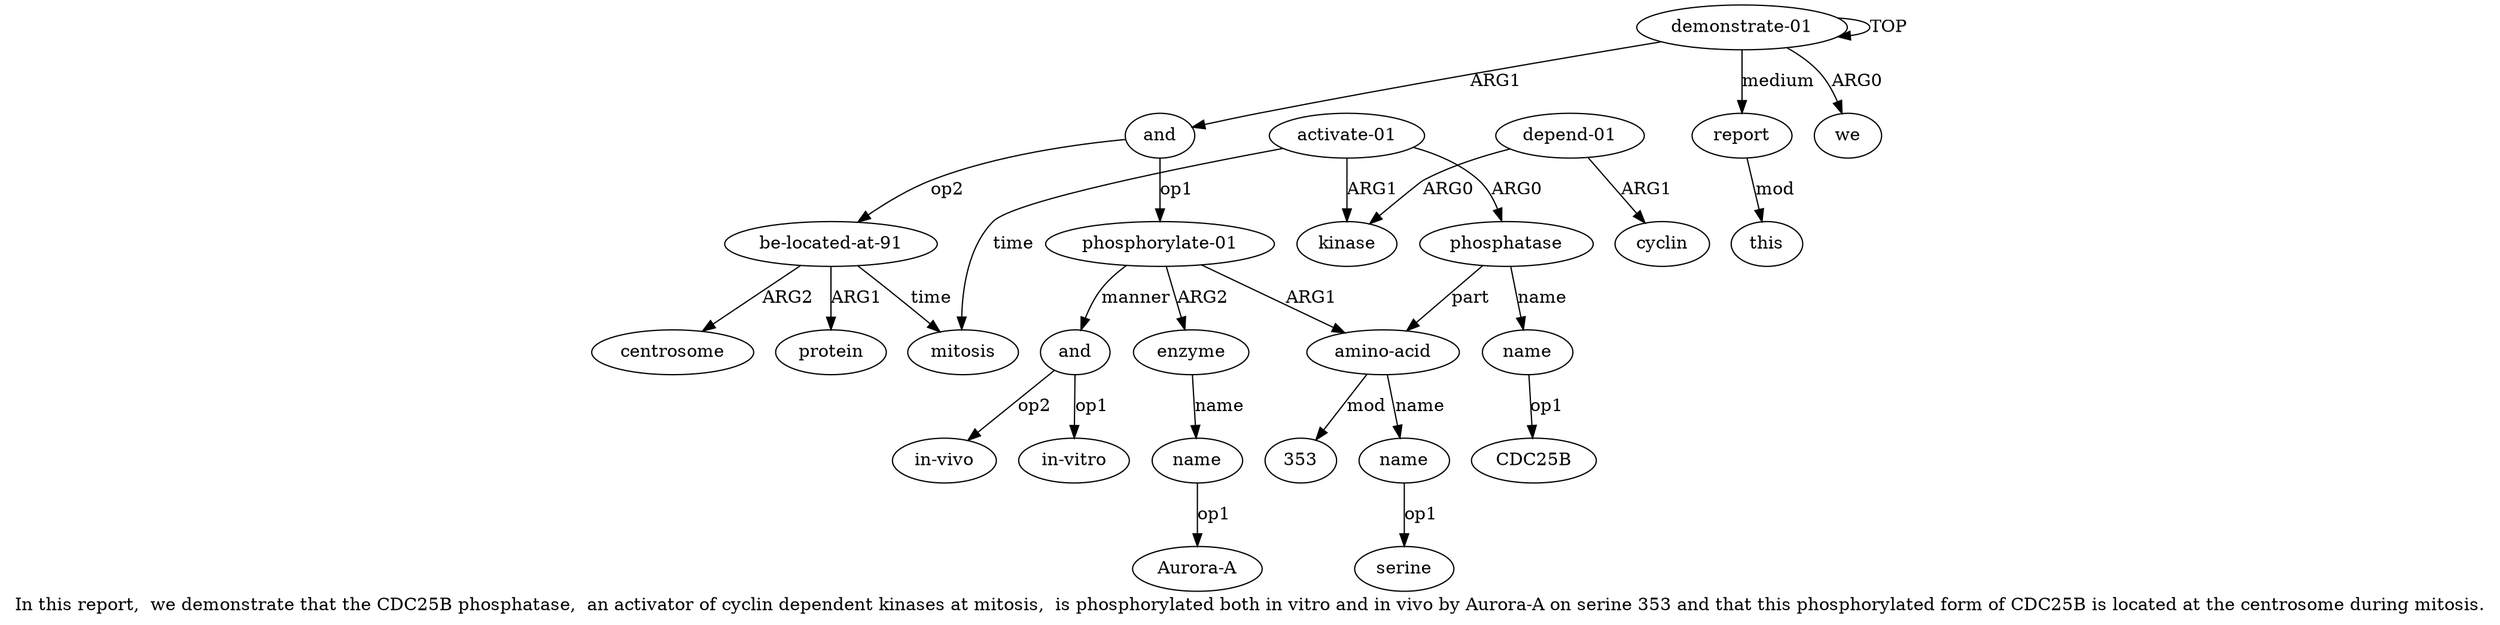 digraph  {
	graph [label="In this report,  we demonstrate that the CDC25B phosphatase,  an activator of cyclin dependent kinases at mitosis,  is phosphorylated \
both in vitro and in vivo by Aurora-A on serine 353 and that this phosphorylated form of CDC25B is located at the centrosome during \
mitosis."];
	node [label="\N"];
	a20	 [color=black,
		gold_ind=20,
		gold_label=centrosome,
		label=centrosome,
		test_ind=20,
		test_label=centrosome];
	a21	 [color=black,
		gold_ind=21,
		gold_label=report,
		label=report,
		test_ind=21,
		test_label=report];
	a22	 [color=black,
		gold_ind=22,
		gold_label=this,
		label=this,
		test_ind=22,
		test_label=this];
	a21 -> a22 [key=0,
	color=black,
	gold_label=mod,
	label=mod,
	test_label=mod];
"a5 serine" [color=black,
	gold_ind=-1,
	gold_label=serine,
	label=serine,
	test_ind=-1,
	test_label=serine];
"a4 353" [color=black,
	gold_ind=-1,
	gold_label=353,
	label=353,
	test_ind=-1,
	test_label=353];
"a14 Aurora-A" [color=black,
	gold_ind=-1,
	gold_label="Aurora-A",
	label="Aurora-A",
	test_ind=-1,
	test_label="Aurora-A"];
a15 [color=black,
	gold_ind=15,
	gold_label=and,
	label=and,
	test_ind=15,
	test_label=and];
a17 [color=black,
	gold_ind=17,
	gold_label="in-vivo",
	label="in-vivo",
	test_ind=17,
	test_label="in-vivo"];
a15 -> a17 [key=0,
color=black,
gold_label=op2,
label=op2,
test_label=op2];
a16 [color=black,
gold_ind=16,
gold_label="in-vitro",
label="in-vitro",
test_ind=16,
test_label="in-vitro"];
a15 -> a16 [key=0,
color=black,
gold_label=op1,
label=op1,
test_label=op1];
a14 [color=black,
gold_ind=14,
gold_label=name,
label=name,
test_ind=14,
test_label=name];
a14 -> "a14 Aurora-A" [key=0,
color=black,
gold_label=op1,
label=op1,
test_label=op1];
a11 [color=black,
gold_ind=11,
gold_label=cyclin,
label=cyclin,
test_ind=11,
test_label=cyclin];
a10 [color=black,
gold_ind=10,
gold_label="depend-01",
label="depend-01",
test_ind=10,
test_label="depend-01"];
a10 -> a11 [key=0,
color=black,
gold_label=ARG1,
label=ARG1,
test_label=ARG1];
a9 [color=black,
gold_ind=9,
gold_label=kinase,
label=kinase,
test_ind=9,
test_label=kinase];
a10 -> a9 [key=0,
color=black,
gold_label=ARG0,
label=ARG0,
test_label=ARG0];
a13 [color=black,
gold_ind=13,
gold_label=enzyme,
label=enzyme,
test_ind=13,
test_label=enzyme];
a13 -> a14 [key=0,
color=black,
gold_label=name,
label=name,
test_label=name];
a12 [color=black,
gold_ind=12,
gold_label=mitosis,
label=mitosis,
test_ind=12,
test_label=mitosis];
a19 [color=black,
gold_ind=19,
gold_label=protein,
label=protein,
test_ind=19,
test_label=protein];
a18 [color=black,
gold_ind=18,
gold_label="be-located-at-91",
label="be-located-at-91",
test_ind=18,
test_label="be-located-at-91"];
a18 -> a20 [key=0,
color=black,
gold_label=ARG2,
label=ARG2,
test_label=ARG2];
a18 -> a12 [key=0,
color=black,
gold_label=time,
label=time,
test_label=time];
a18 -> a19 [key=0,
color=black,
gold_label=ARG1,
label=ARG1,
test_label=ARG1];
a1 [color=black,
gold_ind=1,
gold_label=we,
label=we,
test_ind=1,
test_label=we];
a0 [color=black,
gold_ind=0,
gold_label="demonstrate-01",
label="demonstrate-01",
test_ind=0,
test_label="demonstrate-01"];
a0 -> a21 [key=0,
color=black,
gold_label=medium,
label=medium,
test_label=medium];
a0 -> a1 [key=0,
color=black,
gold_label=ARG0,
label=ARG0,
test_label=ARG0];
a0 -> a0 [key=0,
color=black,
gold_label=TOP,
label=TOP,
test_label=TOP];
a2 [color=black,
gold_ind=2,
gold_label=and,
label=and,
test_ind=2,
test_label=and];
a0 -> a2 [key=0,
color=black,
gold_label=ARG1,
label=ARG1,
test_label=ARG1];
a3 [color=black,
gold_ind=3,
gold_label="phosphorylate-01",
label="phosphorylate-01",
test_ind=3,
test_label="phosphorylate-01"];
a3 -> a15 [key=0,
color=black,
gold_label=manner,
label=manner,
test_label=manner];
a3 -> a13 [key=0,
color=black,
gold_label=ARG2,
label=ARG2,
test_label=ARG2];
a4 [color=black,
gold_ind=4,
gold_label="amino-acid",
label="amino-acid",
test_ind=4,
test_label="amino-acid"];
a3 -> a4 [key=0,
color=black,
gold_label=ARG1,
label=ARG1,
test_label=ARG1];
a2 -> a18 [key=0,
color=black,
gold_label=op2,
label=op2,
test_label=op2];
a2 -> a3 [key=0,
color=black,
gold_label=op1,
label=op1,
test_label=op1];
a5 [color=black,
gold_ind=5,
gold_label=name,
label=name,
test_ind=5,
test_label=name];
a5 -> "a5 serine" [key=0,
color=black,
gold_label=op1,
label=op1,
test_label=op1];
a4 -> "a4 353" [key=0,
color=black,
gold_label=mod,
label=mod,
test_label=mod];
a4 -> a5 [key=0,
color=black,
gold_label=name,
label=name,
test_label=name];
a7 [color=black,
gold_ind=7,
gold_label=name,
label=name,
test_ind=7,
test_label=name];
"a7 CDC25B" [color=black,
gold_ind=-1,
gold_label=CDC25B,
label=CDC25B,
test_ind=-1,
test_label=CDC25B];
a7 -> "a7 CDC25B" [key=0,
color=black,
gold_label=op1,
label=op1,
test_label=op1];
a6 [color=black,
gold_ind=6,
gold_label=phosphatase,
label=phosphatase,
test_ind=6,
test_label=phosphatase];
a6 -> a4 [key=0,
color=black,
gold_label=part,
label=part,
test_label=part];
a6 -> a7 [key=0,
color=black,
gold_label=name,
label=name,
test_label=name];
a8 [color=black,
gold_ind=8,
gold_label="activate-01",
label="activate-01",
test_ind=8,
test_label="activate-01"];
a8 -> a12 [key=0,
color=black,
gold_label=time,
label=time,
test_label=time];
a8 -> a6 [key=0,
color=black,
gold_label=ARG0,
label=ARG0,
test_label=ARG0];
a8 -> a9 [key=0,
color=black,
gold_label=ARG1,
label=ARG1,
test_label=ARG1];
}
